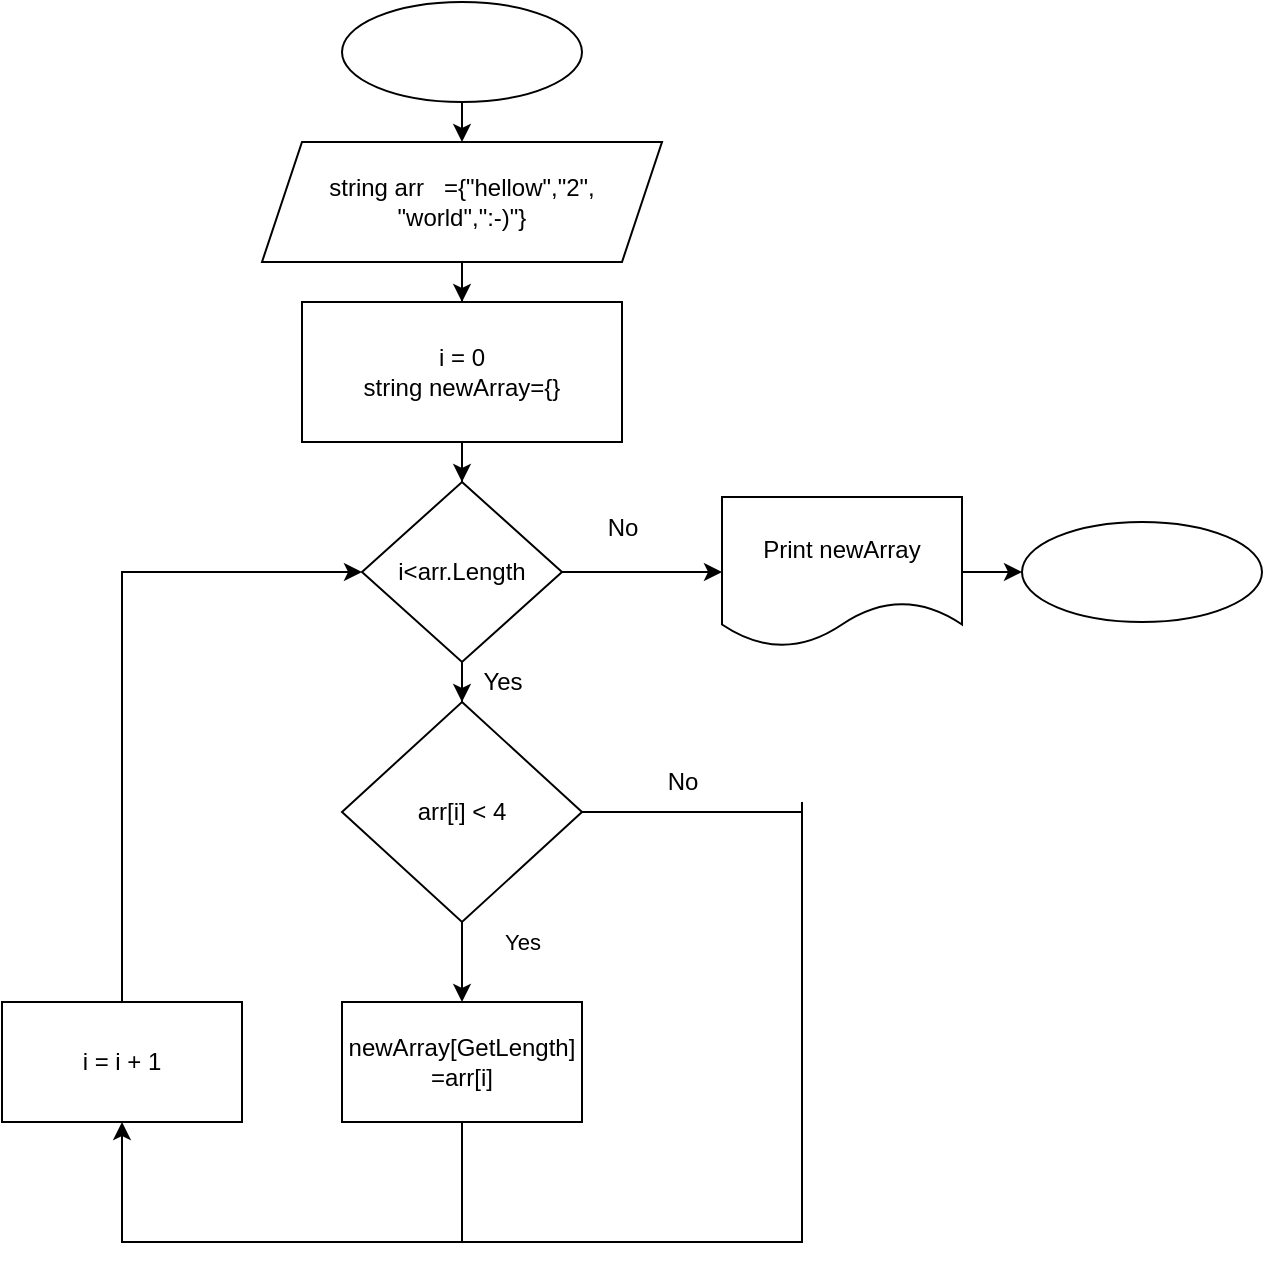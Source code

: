<mxfile version="20.3.0" type="device"><diagram id="GpYmO4Jg0Hdrty17c0Af" name="Страница 2"><mxGraphModel dx="1278" dy="649" grid="1" gridSize="10" guides="1" tooltips="1" connect="1" arrows="1" fold="1" page="1" pageScale="1" pageWidth="827" pageHeight="1169" math="0" shadow="0"><root><mxCell id="0"/><mxCell id="1" parent="0"/><mxCell id="oob2geyQzPJGSkqawXyX-1" value="" style="ellipse;whiteSpace=wrap;html=1;" parent="1" vertex="1"><mxGeometry x="230" y="20" width="120" height="50" as="geometry"/></mxCell><mxCell id="oob2geyQzPJGSkqawXyX-2" value="" style="edgeStyle=orthogonalEdgeStyle;rounded=0;orthogonalLoop=1;jettySize=auto;html=1;" parent="1" source="oob2geyQzPJGSkqawXyX-3" target="oob2geyQzPJGSkqawXyX-5" edge="1"><mxGeometry relative="1" as="geometry"/></mxCell><mxCell id="oob2geyQzPJGSkqawXyX-3" value="string arr&amp;nbsp; &amp;nbsp;={&quot;hellow&quot;,&quot;2&quot;, &quot;world&quot;,&quot;:-)&quot;}&lt;br&gt;" style="shape=parallelogram;perimeter=parallelogramPerimeter;whiteSpace=wrap;html=1;fixedSize=1;" parent="1" vertex="1"><mxGeometry x="190" y="90" width="200" height="60" as="geometry"/></mxCell><mxCell id="oob2geyQzPJGSkqawXyX-4" value="" style="edgeStyle=orthogonalEdgeStyle;rounded=0;orthogonalLoop=1;jettySize=auto;html=1;" parent="1" source="oob2geyQzPJGSkqawXyX-5" target="oob2geyQzPJGSkqawXyX-7" edge="1"><mxGeometry relative="1" as="geometry"/></mxCell><mxCell id="oob2geyQzPJGSkqawXyX-5" value="i = 0&lt;br&gt;string newArray={}" style="whiteSpace=wrap;html=1;" parent="1" vertex="1"><mxGeometry x="210" y="170" width="160" height="70" as="geometry"/></mxCell><mxCell id="oob2geyQzPJGSkqawXyX-6" value="" style="edgeStyle=orthogonalEdgeStyle;rounded=0;orthogonalLoop=1;jettySize=auto;html=1;" parent="1" source="oob2geyQzPJGSkqawXyX-7" target="oob2geyQzPJGSkqawXyX-10" edge="1"><mxGeometry relative="1" as="geometry"/></mxCell><mxCell id="oob2geyQzPJGSkqawXyX-7" value="i&amp;lt;arr.Length" style="rhombus;whiteSpace=wrap;html=1;" parent="1" vertex="1"><mxGeometry x="240" y="260" width="100" height="90" as="geometry"/></mxCell><mxCell id="oob2geyQzPJGSkqawXyX-8" value="Yes" style="edgeStyle=orthogonalEdgeStyle;rounded=0;orthogonalLoop=1;jettySize=auto;html=1;" parent="1" source="oob2geyQzPJGSkqawXyX-10" target="oob2geyQzPJGSkqawXyX-11" edge="1"><mxGeometry x="-0.5" y="30" relative="1" as="geometry"><mxPoint as="offset"/></mxGeometry></mxCell><mxCell id="oob2geyQzPJGSkqawXyX-10" value="arr[i] &amp;lt; 4" style="rhombus;whiteSpace=wrap;html=1;" parent="1" vertex="1"><mxGeometry x="230" y="370" width="120" height="110" as="geometry"/></mxCell><mxCell id="oob2geyQzPJGSkqawXyX-11" value="newArray[GetLength]&lt;br&gt;=arr[i]" style="whiteSpace=wrap;html=1;" parent="1" vertex="1"><mxGeometry x="230" y="520" width="120" height="60" as="geometry"/></mxCell><mxCell id="oob2geyQzPJGSkqawXyX-15" value="" style="endArrow=classic;html=1;rounded=0;" parent="1" target="oob2geyQzPJGSkqawXyX-16" edge="1"><mxGeometry width="50" height="50" relative="1" as="geometry"><mxPoint x="460" y="420" as="sourcePoint"/><mxPoint x="120" y="580" as="targetPoint"/><Array as="points"><mxPoint x="460" y="640"/><mxPoint x="120" y="640"/></Array></mxGeometry></mxCell><mxCell id="oob2geyQzPJGSkqawXyX-16" value="i = i + 1" style="rounded=0;whiteSpace=wrap;html=1;" parent="1" vertex="1"><mxGeometry x="60" y="520" width="120" height="60" as="geometry"/></mxCell><mxCell id="oob2geyQzPJGSkqawXyX-17" value="" style="endArrow=classic;html=1;rounded=0;exitX=0.5;exitY=0;exitDx=0;exitDy=0;entryX=0;entryY=0.5;entryDx=0;entryDy=0;" parent="1" source="oob2geyQzPJGSkqawXyX-16" target="oob2geyQzPJGSkqawXyX-7" edge="1"><mxGeometry width="50" height="50" relative="1" as="geometry"><mxPoint x="360" y="440" as="sourcePoint"/><mxPoint x="410" y="390" as="targetPoint"/><Array as="points"><mxPoint x="120" y="305"/></Array></mxGeometry></mxCell><mxCell id="oob2geyQzPJGSkqawXyX-18" value="Print newArray" style="shape=document;whiteSpace=wrap;html=1;boundedLbl=1;" parent="1" vertex="1"><mxGeometry x="420" y="267.5" width="120" height="75" as="geometry"/></mxCell><mxCell id="oob2geyQzPJGSkqawXyX-19" value="" style="endArrow=classic;html=1;rounded=0;exitX=1;exitY=0.5;exitDx=0;exitDy=0;entryX=0;entryY=0.5;entryDx=0;entryDy=0;" parent="1" source="oob2geyQzPJGSkqawXyX-7" target="oob2geyQzPJGSkqawXyX-18" edge="1"><mxGeometry width="50" height="50" relative="1" as="geometry"><mxPoint x="360" y="440" as="sourcePoint"/><mxPoint x="410" y="390" as="targetPoint"/></mxGeometry></mxCell><mxCell id="oob2geyQzPJGSkqawXyX-20" value="" style="endArrow=classic;html=1;rounded=0;exitX=1;exitY=0.5;exitDx=0;exitDy=0;" parent="1" source="oob2geyQzPJGSkqawXyX-18" target="oob2geyQzPJGSkqawXyX-21" edge="1"><mxGeometry width="50" height="50" relative="1" as="geometry"><mxPoint x="360" y="440" as="sourcePoint"/><mxPoint x="630" y="305" as="targetPoint"/></mxGeometry></mxCell><mxCell id="oob2geyQzPJGSkqawXyX-21" value="" style="ellipse;whiteSpace=wrap;html=1;" parent="1" vertex="1"><mxGeometry x="570" y="280" width="120" height="50" as="geometry"/></mxCell><mxCell id="oob2geyQzPJGSkqawXyX-22" value="" style="endArrow=classic;html=1;rounded=0;exitX=0.5;exitY=1;exitDx=0;exitDy=0;entryX=0.5;entryY=0;entryDx=0;entryDy=0;" parent="1" source="oob2geyQzPJGSkqawXyX-1" target="oob2geyQzPJGSkqawXyX-3" edge="1"><mxGeometry width="50" height="50" relative="1" as="geometry"><mxPoint x="360" y="340" as="sourcePoint"/><mxPoint x="410" y="290" as="targetPoint"/></mxGeometry></mxCell><mxCell id="_E8lWlXz-qbEpxDG5OPb-4" value="" style="endArrow=none;html=1;rounded=0;exitX=1;exitY=0.5;exitDx=0;exitDy=0;" parent="1" source="oob2geyQzPJGSkqawXyX-10" edge="1"><mxGeometry width="50" height="50" relative="1" as="geometry"><mxPoint x="410" y="480" as="sourcePoint"/><mxPoint x="460" y="425" as="targetPoint"/></mxGeometry></mxCell><mxCell id="_E8lWlXz-qbEpxDG5OPb-6" value="No" style="text;html=1;align=center;verticalAlign=middle;resizable=0;points=[];autosize=1;strokeColor=none;fillColor=none;" parent="1" vertex="1"><mxGeometry x="380" y="395" width="40" height="30" as="geometry"/></mxCell><mxCell id="_E8lWlXz-qbEpxDG5OPb-10" value="No" style="text;html=1;align=center;verticalAlign=middle;resizable=0;points=[];autosize=1;strokeColor=none;fillColor=none;" parent="1" vertex="1"><mxGeometry x="350" y="267.5" width="40" height="30" as="geometry"/></mxCell><mxCell id="_E8lWlXz-qbEpxDG5OPb-11" value="Yes" style="text;html=1;align=center;verticalAlign=middle;resizable=0;points=[];autosize=1;strokeColor=none;fillColor=none;" parent="1" vertex="1"><mxGeometry x="290" y="345" width="40" height="30" as="geometry"/></mxCell><mxCell id="MiN2wSE9sNCAjozZFOrP-2" value="" style="endArrow=none;html=1;rounded=0;" parent="1" edge="1"><mxGeometry width="50" height="50" relative="1" as="geometry"><mxPoint x="290" y="640" as="sourcePoint"/><mxPoint x="290" y="580" as="targetPoint"/></mxGeometry></mxCell></root></mxGraphModel></diagram></mxfile>
